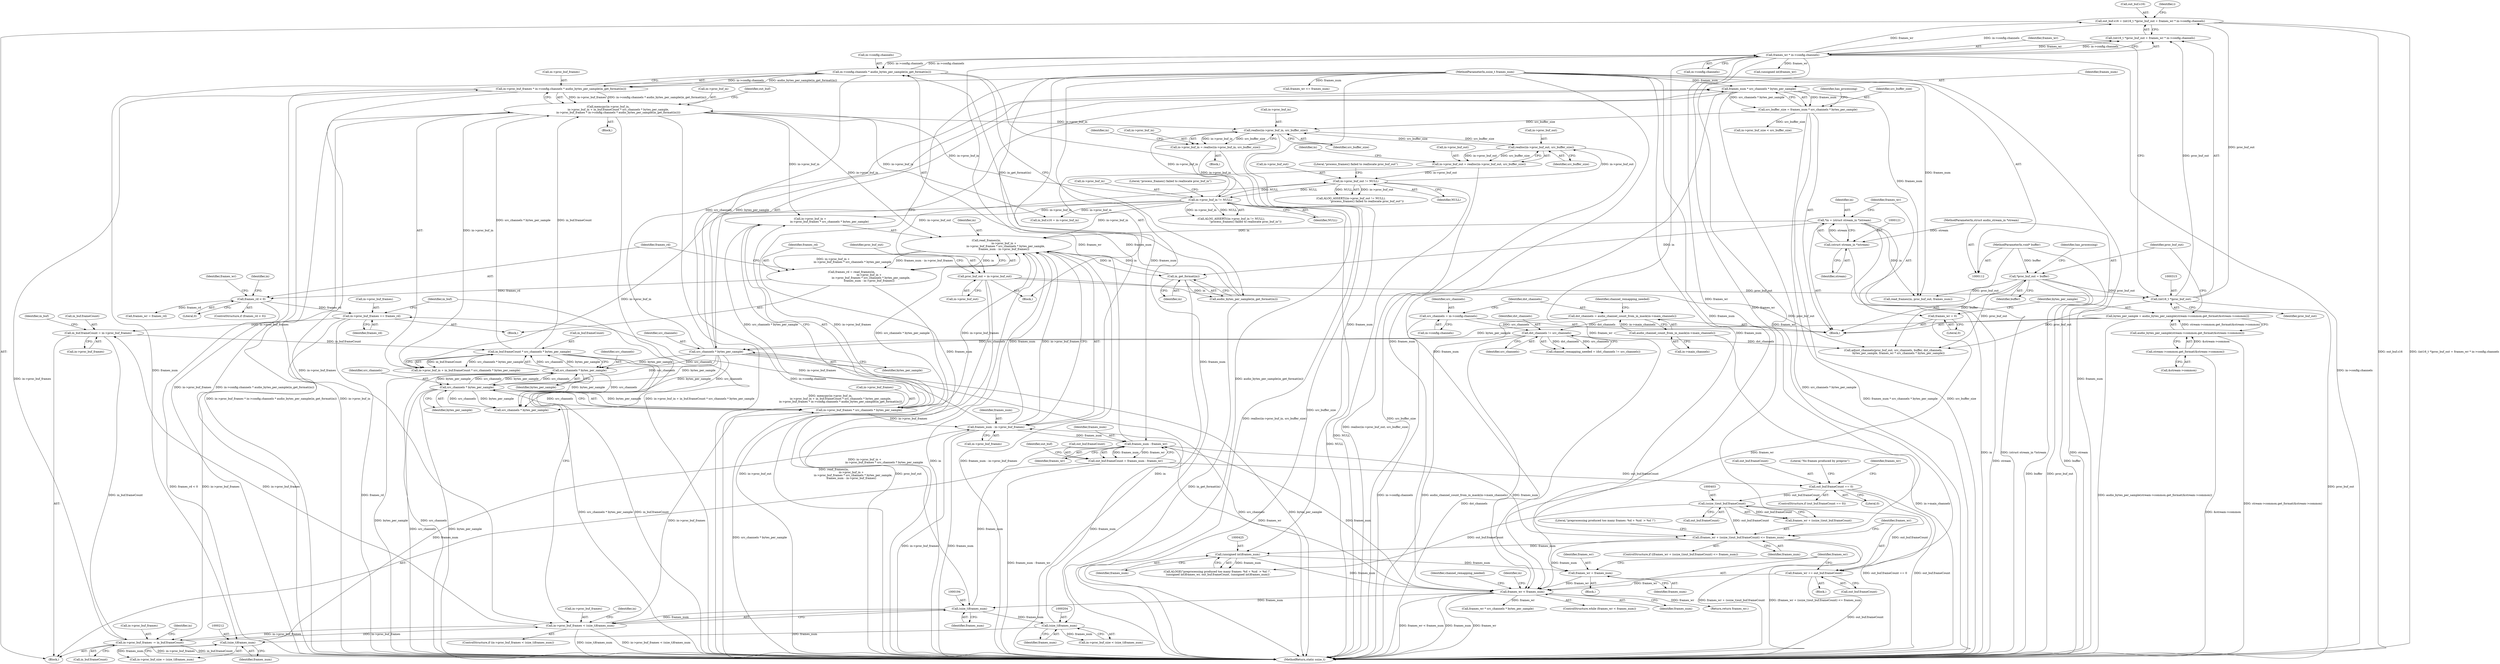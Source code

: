 digraph "1_Android_7df7ec13b1d222ac3a66797fbe432605ea8f973f@integer" {
"1000309" [label="(Call,out_buf.s16 = (int16_t *)proc_buf_out + frames_wr * in->config.channels)"];
"1000314" [label="(Call,(int16_t *)proc_buf_out)"];
"1000249" [label="(Call,proc_buf_out = in->proc_buf_out)"];
"1000243" [label="(Call,in->proc_buf_out != NULL)"];
"1000233" [label="(Call,in->proc_buf_out = realloc(in->proc_buf_out, src_buffer_size))"];
"1000237" [label="(Call,realloc(in->proc_buf_out, src_buffer_size))"];
"1000218" [label="(Call,realloc(in->proc_buf_in, src_buffer_size))"];
"1000360" [label="(Call,memcpy(in->proc_buf_in,\n                       in->proc_buf_in + in_buf.frameCount * src_channels * bytes_per_sample,\n                       in->proc_buf_frames * in->config.channels * audio_bytes_per_sample(in_get_format(in))))"];
"1000224" [label="(Call,in->proc_buf_in != NULL)"];
"1000214" [label="(Call,in->proc_buf_in = realloc(in->proc_buf_in, src_buffer_size))"];
"1000368" [label="(Call,in_buf.frameCount * src_channels * bytes_per_sample)"];
"1000288" [label="(Call,in_buf.frameCount = in->proc_buf_frames)"];
"1000283" [label="(Call,in->proc_buf_frames += frames_rd)"];
"1000275" [label="(Call,frames_rd < 0)"];
"1000254" [label="(Call,frames_rd = read_frames(in,\n                                        in->proc_buf_in +\n                                            in->proc_buf_frames * src_channels * bytes_per_sample,\n                                        frames_num - in->proc_buf_frames))"];
"1000256" [label="(Call,read_frames(in,\n                                        in->proc_buf_in +\n                                            in->proc_buf_frames * src_channels * bytes_per_sample,\n                                        frames_num - in->proc_buf_frames))"];
"1000386" [label="(Call,in_get_format(in))"];
"1000118" [label="(Call,*in = (struct stream_in *)stream)"];
"1000120" [label="(Call,(struct stream_in *)stream)"];
"1000113" [label="(MethodParameterIn,struct audio_stream_in *stream)"];
"1000262" [label="(Call,in->proc_buf_frames * src_channels * bytes_per_sample)"];
"1000189" [label="(Call,in->proc_buf_frames < (size_t)frames_num)"];
"1000348" [label="(Call,in->proc_buf_frames -= in_buf.frameCount)"];
"1000375" [label="(Call,in->proc_buf_frames * in->config.channels * audio_bytes_per_sample(in_get_format(in)))"];
"1000379" [label="(Call,in->config.channels * audio_bytes_per_sample(in_get_format(in)))"];
"1000317" [label="(Call,frames_wr * in->config.channels)"];
"1000306" [label="(Call,frames_num - frames_wr)"];
"1000193" [label="(Call,(size_t)frames_num)"];
"1000184" [label="(Call,frames_wr < frames_num)"];
"1000427" [label="(Call,frames_wr = frames_num)"];
"1000424" [label="(Call,(unsigned int)frames_num)"];
"1000399" [label="(Call,(frames_wr + (ssize_t)out_buf.frameCount) <= frames_num)"];
"1000402" [label="(Call,(ssize_t)out_buf.frameCount)"];
"1000389" [label="(Call,out_buf.frameCount == 0)"];
"1000302" [label="(Call,out_buf.frameCount = frames_num - frames_wr)"];
"1000115" [label="(MethodParameterIn,ssize_t frames_num)"];
"1000124" [label="(Call,frames_wr = 0)"];
"1000409" [label="(Call,frames_wr += out_buf.frameCount)"];
"1000175" [label="(Call,frames_num * src_channels * bytes_per_sample)"];
"1000177" [label="(Call,src_channels * bytes_per_sample)"];
"1000169" [label="(Call,dst_channels != src_channels)"];
"1000160" [label="(Call,dst_channels = audio_channel_count_from_in_mask(in->main_channels))"];
"1000162" [label="(Call,audio_channel_count_from_in_mask(in->main_channels))"];
"1000152" [label="(Call,src_channels = in->config.channels)"];
"1000128" [label="(Call,bytes_per_sample = audio_bytes_per_sample(stream->common.get_format(&stream->common)))"];
"1000130" [label="(Call,audio_bytes_per_sample(stream->common.get_format(&stream->common)))"];
"1000131" [label="(Call,stream->common.get_format(&stream->common))"];
"1000269" [label="(Call,frames_num - in->proc_buf_frames)"];
"1000211" [label="(Call,(size_t)frames_num)"];
"1000203" [label="(Call,(size_t)frames_num)"];
"1000385" [label="(Call,audio_bytes_per_sample(in_get_format(in)))"];
"1000266" [label="(Call,src_channels * bytes_per_sample)"];
"1000372" [label="(Call,src_channels * bytes_per_sample)"];
"1000173" [label="(Call,src_buffer_size = frames_num * src_channels * bytes_per_sample)"];
"1000137" [label="(Call,*proc_buf_out = buffer)"];
"1000114" [label="(MethodParameterIn,void* buffer)"];
"1000480" [label="(Identifier,channel_remapping_needed)"];
"1000436" [label="(Call,in->proc_buf_size < src_buffer_size)"];
"1000375" [label="(Call,in->proc_buf_frames * in->config.channels * audio_bytes_per_sample(in_get_format(in)))"];
"1000122" [label="(Identifier,stream)"];
"1000124" [label="(Call,frames_wr = 0)"];
"1000388" [label="(ControlStructure,if (out_buf.frameCount == 0))"];
"1000131" [label="(Call,stream->common.get_format(&stream->common))"];
"1000415" [label="(Block,)"];
"1000174" [label="(Identifier,src_buffer_size)"];
"1000357" [label="(Identifier,in)"];
"1000396" [label="(Literal,\"No frames produced by preproc\")"];
"1000310" [label="(Call,out_buf.s16)"];
"1000386" [label="(Call,in_get_format(in))"];
"1000401" [label="(Identifier,frames_wr)"];
"1000234" [label="(Call,in->proc_buf_out)"];
"1000385" [label="(Call,audio_bytes_per_sample(in_get_format(in)))"];
"1000311" [label="(Identifier,out_buf)"];
"1000138" [label="(Identifier,proc_buf_out)"];
"1000173" [label="(Call,src_buffer_size = frames_num * src_channels * bytes_per_sample)"];
"1000376" [label="(Call,in->proc_buf_frames)"];
"1000213" [label="(Identifier,frames_num)"];
"1000243" [label="(Call,in->proc_buf_out != NULL)"];
"1000237" [label="(Call,realloc(in->proc_buf_out, src_buffer_size))"];
"1000196" [label="(Block,)"];
"1000211" [label="(Call,(size_t)frames_num)"];
"1000199" [label="(Call,in->proc_buf_size < (size_t)frames_num)"];
"1000393" [label="(Literal,0)"];
"1000226" [label="(Identifier,in)"];
"1000171" [label="(Identifier,src_channels)"];
"1000279" [label="(Call,frames_wr = frames_rd)"];
"1000115" [label="(MethodParameterIn,ssize_t frames_num)"];
"1000317" [label="(Call,frames_wr * in->config.channels)"];
"1000232" [label="(Block,)"];
"1000389" [label="(Call,out_buf.frameCount == 0)"];
"1000118" [label="(Call,*in = (struct stream_in *)stream)"];
"1000193" [label="(Call,(size_t)frames_num)"];
"1000130" [label="(Call,audio_bytes_per_sample(stream->common.get_format(&stream->common)))"];
"1000411" [label="(Call,out_buf.frameCount)"];
"1000404" [label="(Call,out_buf.frameCount)"];
"1000262" [label="(Call,in->proc_buf_frames * src_channels * bytes_per_sample)"];
"1000250" [label="(Identifier,proc_buf_out)"];
"1000255" [label="(Identifier,frames_rd)"];
"1000218" [label="(Call,realloc(in->proc_buf_in, src_buffer_size))"];
"1000360" [label="(Call,memcpy(in->proc_buf_in,\n                       in->proc_buf_in + in_buf.frameCount * src_channels * bytes_per_sample,\n                       in->proc_buf_frames * in->config.channels * audio_bytes_per_sample(in_get_format(in))))"];
"1000408" [label="(Block,)"];
"1000247" [label="(Identifier,NULL)"];
"1000270" [label="(Identifier,frames_num)"];
"1000125" [label="(Identifier,frames_wr)"];
"1000244" [label="(Call,in->proc_buf_out)"];
"1000206" [label="(Block,)"];
"1000190" [label="(Call,in->proc_buf_frames)"];
"1000409" [label="(Call,frames_wr += out_buf.frameCount)"];
"1000179" [label="(Identifier,bytes_per_sample)"];
"1000160" [label="(Call,dst_channels = audio_channel_count_from_in_mask(in->main_channels))"];
"1000120" [label="(Call,(struct stream_in *)stream)"];
"1000398" [label="(ControlStructure,if ((frames_wr + (ssize_t)out_buf.frameCount) <= frames_num))"];
"1000169" [label="(Call,dst_channels != src_channels)"];
"1000191" [label="(Identifier,in)"];
"1000274" [label="(ControlStructure,if (frames_rd < 0))"];
"1000288" [label="(Call,in_buf.frameCount = in->proc_buf_frames)"];
"1000297" [label="(Identifier,in_buf)"];
"1000263" [label="(Call,in->proc_buf_frames)"];
"1000167" [label="(Call,channel_remapping_needed = (dst_channels != src_channels))"];
"1000203" [label="(Call,(size_t)frames_num)"];
"1000373" [label="(Identifier,src_channels)"];
"1000116" [label="(Block,)"];
"1000314" [label="(Call,(int16_t *)proc_buf_out)"];
"1000285" [label="(Identifier,in)"];
"1000181" [label="(Identifier,has_processing)"];
"1000429" [label="(Identifier,frames_num)"];
"1000407" [label="(Identifier,frames_num)"];
"1000380" [label="(Call,in->config.channels)"];
"1000284" [label="(Call,in->proc_buf_frames)"];
"1000177" [label="(Call,src_channels * bytes_per_sample)"];
"1000349" [label="(Call,in->proc_buf_frames)"];
"1000153" [label="(Identifier,src_channels)"];
"1000225" [label="(Call,in->proc_buf_in)"];
"1000189" [label="(Call,in->proc_buf_frames < (size_t)frames_num)"];
"1000428" [label="(Identifier,frames_wr)"];
"1000184" [label="(Call,frames_wr < frames_num)"];
"1000402" [label="(Call,(ssize_t)out_buf.frameCount)"];
"1000399" [label="(Call,(frames_wr + (ssize_t)out_buf.frameCount) <= frames_num)"];
"1000424" [label="(Call,(unsigned int)frames_num)"];
"1000308" [label="(Identifier,frames_wr)"];
"1000113" [label="(MethodParameterIn,struct audio_stream_in *stream)"];
"1000493" [label="(Call,src_channels * bytes_per_sample)"];
"1000187" [label="(Block,)"];
"1000163" [label="(Call,in->main_channels)"];
"1000257" [label="(Identifier,in)"];
"1000215" [label="(Call,in->proc_buf_in)"];
"1000313" [label="(Call,(int16_t *)proc_buf_out + frames_wr * in->config.channels)"];
"1000152" [label="(Call,src_channels = in->config.channels)"];
"1000114" [label="(MethodParameterIn,void* buffer)"];
"1000242" [label="(Call,ALOG_ASSERT((in->proc_buf_out != NULL),\n                                    \"process_frames() failed to reallocate proc_buf_out\"))"];
"1000251" [label="(Call,in->proc_buf_out)"];
"1000318" [label="(Identifier,frames_wr)"];
"1000229" [label="(Literal,\"process_frames() failed to reallocate proc_buf_in\")"];
"1000307" [label="(Identifier,frames_num)"];
"1000223" [label="(Call,ALOG_ASSERT((in->proc_buf_in != NULL),\n                                \"process_frames() failed to reallocate proc_buf_in\"))"];
"1000224" [label="(Call,in->proc_buf_in != NULL)"];
"1000132" [label="(Call,&stream->common)"];
"1000390" [label="(Call,out_buf.frameCount)"];
"1000364" [label="(Call,in->proc_buf_in + in_buf.frameCount * src_channels * bytes_per_sample)"];
"1000504" [label="(Return,return frames_wr;)"];
"1000128" [label="(Call,bytes_per_sample = audio_bytes_per_sample(stream->common.get_format(&stream->common)))"];
"1000170" [label="(Identifier,dst_channels)"];
"1000205" [label="(Identifier,frames_num)"];
"1000214" [label="(Call,in->proc_buf_in = realloc(in->proc_buf_in, src_buffer_size))"];
"1000287" [label="(Identifier,frames_rd)"];
"1000427" [label="(Call,frames_wr = frames_num)"];
"1000276" [label="(Identifier,frames_rd)"];
"1000161" [label="(Identifier,dst_channels)"];
"1000256" [label="(Call,read_frames(in,\n                                        in->proc_buf_in +\n                                            in->proc_buf_frames * src_channels * bytes_per_sample,\n                                        frames_num - in->proc_buf_frames))"];
"1000491" [label="(Call,frames_wr * src_channels * bytes_per_sample)"];
"1000374" [label="(Identifier,bytes_per_sample)"];
"1000303" [label="(Call,out_buf.frameCount)"];
"1000195" [label="(Identifier,frames_num)"];
"1000249" [label="(Call,proc_buf_out = in->proc_buf_out)"];
"1000254" [label="(Call,frames_rd = read_frames(in,\n                                        in->proc_buf_in +\n                                            in->proc_buf_frames * src_channels * bytes_per_sample,\n                                        frames_num - in->proc_buf_frames))"];
"1000219" [label="(Call,in->proc_buf_in)"];
"1000271" [label="(Call,in->proc_buf_frames)"];
"1000188" [label="(ControlStructure,if (in->proc_buf_frames < (size_t)frames_num))"];
"1000316" [label="(Identifier,proc_buf_out)"];
"1000361" [label="(Call,in->proc_buf_in)"];
"1000233" [label="(Call,in->proc_buf_out = realloc(in->proc_buf_out, src_buffer_size))"];
"1000145" [label="(Identifier,has_processing)"];
"1000485" [label="(Call,adjust_channels(proc_buf_out, src_channels, buffer, dst_channels,\n            bytes_per_sample, frames_wr * src_channels * bytes_per_sample))"];
"1000183" [label="(ControlStructure,while (frames_wr < frames_num))"];
"1000475" [label="(Call,frames_wr <= frames_num)"];
"1000372" [label="(Call,src_channels * bytes_per_sample)"];
"1000245" [label="(Identifier,in)"];
"1000302" [label="(Call,out_buf.frameCount = frames_num - frames_wr)"];
"1000283" [label="(Call,in->proc_buf_frames += frames_rd)"];
"1000248" [label="(Literal,\"process_frames() failed to reallocate proc_buf_out\")"];
"1000280" [label="(Identifier,frames_wr)"];
"1000418" [label="(Call,(unsigned int)frames_wr)"];
"1000162" [label="(Call,audio_channel_count_from_in_mask(in->main_channels))"];
"1000417" [label="(Literal,\"preprocessing produced too many frames: %d + %zd  > %d !\")"];
"1000185" [label="(Identifier,frames_wr)"];
"1000207" [label="(Call,in->proc_buf_size = (size_t)frames_num)"];
"1000269" [label="(Call,frames_num - in->proc_buf_frames)"];
"1000426" [label="(Identifier,frames_num)"];
"1000275" [label="(Call,frames_rd < 0)"];
"1000379" [label="(Call,in->config.channels * audio_bytes_per_sample(in_get_format(in)))"];
"1000326" [label="(Identifier,i)"];
"1000178" [label="(Identifier,src_channels)"];
"1000400" [label="(Call,frames_wr + (ssize_t)out_buf.frameCount)"];
"1000289" [label="(Call,in_buf.frameCount)"];
"1000119" [label="(Identifier,in)"];
"1000309" [label="(Call,out_buf.s16 = (int16_t *)proc_buf_out + frames_wr * in->config.channels)"];
"1000175" [label="(Call,frames_num * src_channels * bytes_per_sample)"];
"1000228" [label="(Identifier,NULL)"];
"1000139" [label="(Identifier,buffer)"];
"1000186" [label="(Identifier,frames_num)"];
"1000387" [label="(Identifier,in)"];
"1000290" [label="(Identifier,in_buf)"];
"1000201" [label="(Identifier,in)"];
"1000129" [label="(Identifier,bytes_per_sample)"];
"1000176" [label="(Identifier,frames_num)"];
"1000137" [label="(Call,*proc_buf_out = buffer)"];
"1000319" [label="(Call,in->config.channels)"];
"1000470" [label="(Call,read_frames(in, proc_buf_out, frames_num))"];
"1000238" [label="(Call,in->proc_buf_out)"];
"1000506" [label="(MethodReturn,static ssize_t)"];
"1000410" [label="(Identifier,frames_wr)"];
"1000267" [label="(Identifier,src_channels)"];
"1000222" [label="(Identifier,src_buffer_size)"];
"1000391" [label="(Identifier,out_buf)"];
"1000352" [label="(Call,in_buf.frameCount)"];
"1000241" [label="(Identifier,src_buffer_size)"];
"1000295" [label="(Call,in_buf.s16 = in->proc_buf_in)"];
"1000348" [label="(Call,in->proc_buf_frames -= in_buf.frameCount)"];
"1000154" [label="(Call,in->config.channels)"];
"1000277" [label="(Literal,0)"];
"1000359" [label="(Block,)"];
"1000126" [label="(Literal,0)"];
"1000416" [label="(Call,ALOGE(\"preprocessing produced too many frames: %d + %zd  > %d !\",\n (unsigned int)frames_wr, out_buf.frameCount, (unsigned int)frames_num))"];
"1000292" [label="(Call,in->proc_buf_frames)"];
"1000168" [label="(Identifier,channel_remapping_needed)"];
"1000268" [label="(Identifier,bytes_per_sample)"];
"1000306" [label="(Call,frames_num - frames_wr)"];
"1000369" [label="(Call,in_buf.frameCount)"];
"1000258" [label="(Call,in->proc_buf_in +\n                                            in->proc_buf_frames * src_channels * bytes_per_sample)"];
"1000368" [label="(Call,in_buf.frameCount * src_channels * bytes_per_sample)"];
"1000266" [label="(Call,src_channels * bytes_per_sample)"];
"1000309" -> "1000187"  [label="AST: "];
"1000309" -> "1000313"  [label="CFG: "];
"1000310" -> "1000309"  [label="AST: "];
"1000313" -> "1000309"  [label="AST: "];
"1000326" -> "1000309"  [label="CFG: "];
"1000309" -> "1000506"  [label="DDG: out_buf.s16"];
"1000309" -> "1000506"  [label="DDG: (int16_t *)proc_buf_out + frames_wr * in->config.channels"];
"1000314" -> "1000309"  [label="DDG: proc_buf_out"];
"1000317" -> "1000309"  [label="DDG: frames_wr"];
"1000317" -> "1000309"  [label="DDG: in->config.channels"];
"1000314" -> "1000313"  [label="AST: "];
"1000314" -> "1000316"  [label="CFG: "];
"1000315" -> "1000314"  [label="AST: "];
"1000316" -> "1000314"  [label="AST: "];
"1000318" -> "1000314"  [label="CFG: "];
"1000314" -> "1000506"  [label="DDG: proc_buf_out"];
"1000314" -> "1000313"  [label="DDG: proc_buf_out"];
"1000249" -> "1000314"  [label="DDG: proc_buf_out"];
"1000137" -> "1000314"  [label="DDG: proc_buf_out"];
"1000314" -> "1000485"  [label="DDG: proc_buf_out"];
"1000249" -> "1000232"  [label="AST: "];
"1000249" -> "1000251"  [label="CFG: "];
"1000250" -> "1000249"  [label="AST: "];
"1000251" -> "1000249"  [label="AST: "];
"1000255" -> "1000249"  [label="CFG: "];
"1000249" -> "1000506"  [label="DDG: in->proc_buf_out"];
"1000249" -> "1000506"  [label="DDG: proc_buf_out"];
"1000243" -> "1000249"  [label="DDG: in->proc_buf_out"];
"1000249" -> "1000485"  [label="DDG: proc_buf_out"];
"1000243" -> "1000242"  [label="AST: "];
"1000243" -> "1000247"  [label="CFG: "];
"1000244" -> "1000243"  [label="AST: "];
"1000247" -> "1000243"  [label="AST: "];
"1000248" -> "1000243"  [label="CFG: "];
"1000243" -> "1000506"  [label="DDG: NULL"];
"1000243" -> "1000224"  [label="DDG: NULL"];
"1000243" -> "1000237"  [label="DDG: in->proc_buf_out"];
"1000243" -> "1000242"  [label="DDG: in->proc_buf_out"];
"1000243" -> "1000242"  [label="DDG: NULL"];
"1000233" -> "1000243"  [label="DDG: in->proc_buf_out"];
"1000224" -> "1000243"  [label="DDG: NULL"];
"1000233" -> "1000232"  [label="AST: "];
"1000233" -> "1000237"  [label="CFG: "];
"1000234" -> "1000233"  [label="AST: "];
"1000237" -> "1000233"  [label="AST: "];
"1000245" -> "1000233"  [label="CFG: "];
"1000233" -> "1000506"  [label="DDG: realloc(in->proc_buf_out, src_buffer_size)"];
"1000237" -> "1000233"  [label="DDG: in->proc_buf_out"];
"1000237" -> "1000233"  [label="DDG: src_buffer_size"];
"1000237" -> "1000241"  [label="CFG: "];
"1000238" -> "1000237"  [label="AST: "];
"1000241" -> "1000237"  [label="AST: "];
"1000237" -> "1000506"  [label="DDG: src_buffer_size"];
"1000237" -> "1000218"  [label="DDG: src_buffer_size"];
"1000218" -> "1000237"  [label="DDG: src_buffer_size"];
"1000218" -> "1000214"  [label="AST: "];
"1000218" -> "1000222"  [label="CFG: "];
"1000219" -> "1000218"  [label="AST: "];
"1000222" -> "1000218"  [label="AST: "];
"1000214" -> "1000218"  [label="CFG: "];
"1000218" -> "1000506"  [label="DDG: src_buffer_size"];
"1000218" -> "1000214"  [label="DDG: in->proc_buf_in"];
"1000218" -> "1000214"  [label="DDG: src_buffer_size"];
"1000360" -> "1000218"  [label="DDG: in->proc_buf_in"];
"1000224" -> "1000218"  [label="DDG: in->proc_buf_in"];
"1000173" -> "1000218"  [label="DDG: src_buffer_size"];
"1000360" -> "1000359"  [label="AST: "];
"1000360" -> "1000375"  [label="CFG: "];
"1000361" -> "1000360"  [label="AST: "];
"1000364" -> "1000360"  [label="AST: "];
"1000375" -> "1000360"  [label="AST: "];
"1000391" -> "1000360"  [label="CFG: "];
"1000360" -> "1000506"  [label="DDG: in->proc_buf_frames * in->config.channels * audio_bytes_per_sample(in_get_format(in))"];
"1000360" -> "1000506"  [label="DDG: in->proc_buf_in"];
"1000360" -> "1000506"  [label="DDG: in->proc_buf_in + in_buf.frameCount * src_channels * bytes_per_sample"];
"1000360" -> "1000506"  [label="DDG: memcpy(in->proc_buf_in,\n                       in->proc_buf_in + in_buf.frameCount * src_channels * bytes_per_sample,\n                       in->proc_buf_frames * in->config.channels * audio_bytes_per_sample(in_get_format(in)))"];
"1000360" -> "1000256"  [label="DDG: in->proc_buf_in"];
"1000360" -> "1000258"  [label="DDG: in->proc_buf_in"];
"1000360" -> "1000295"  [label="DDG: in->proc_buf_in"];
"1000224" -> "1000360"  [label="DDG: in->proc_buf_in"];
"1000368" -> "1000360"  [label="DDG: in_buf.frameCount"];
"1000368" -> "1000360"  [label="DDG: src_channels * bytes_per_sample"];
"1000360" -> "1000364"  [label="DDG: in->proc_buf_in"];
"1000375" -> "1000360"  [label="DDG: in->proc_buf_frames"];
"1000375" -> "1000360"  [label="DDG: in->config.channels * audio_bytes_per_sample(in_get_format(in))"];
"1000224" -> "1000223"  [label="AST: "];
"1000224" -> "1000228"  [label="CFG: "];
"1000225" -> "1000224"  [label="AST: "];
"1000228" -> "1000224"  [label="AST: "];
"1000229" -> "1000224"  [label="CFG: "];
"1000224" -> "1000506"  [label="DDG: NULL"];
"1000224" -> "1000223"  [label="DDG: in->proc_buf_in"];
"1000224" -> "1000223"  [label="DDG: NULL"];
"1000214" -> "1000224"  [label="DDG: in->proc_buf_in"];
"1000224" -> "1000256"  [label="DDG: in->proc_buf_in"];
"1000224" -> "1000258"  [label="DDG: in->proc_buf_in"];
"1000224" -> "1000295"  [label="DDG: in->proc_buf_in"];
"1000224" -> "1000364"  [label="DDG: in->proc_buf_in"];
"1000214" -> "1000206"  [label="AST: "];
"1000215" -> "1000214"  [label="AST: "];
"1000226" -> "1000214"  [label="CFG: "];
"1000214" -> "1000506"  [label="DDG: realloc(in->proc_buf_in, src_buffer_size)"];
"1000368" -> "1000364"  [label="AST: "];
"1000368" -> "1000372"  [label="CFG: "];
"1000369" -> "1000368"  [label="AST: "];
"1000372" -> "1000368"  [label="AST: "];
"1000364" -> "1000368"  [label="CFG: "];
"1000368" -> "1000506"  [label="DDG: in_buf.frameCount"];
"1000368" -> "1000506"  [label="DDG: src_channels * bytes_per_sample"];
"1000368" -> "1000364"  [label="DDG: in_buf.frameCount"];
"1000368" -> "1000364"  [label="DDG: src_channels * bytes_per_sample"];
"1000288" -> "1000368"  [label="DDG: in_buf.frameCount"];
"1000372" -> "1000368"  [label="DDG: src_channels"];
"1000372" -> "1000368"  [label="DDG: bytes_per_sample"];
"1000288" -> "1000187"  [label="AST: "];
"1000288" -> "1000292"  [label="CFG: "];
"1000289" -> "1000288"  [label="AST: "];
"1000292" -> "1000288"  [label="AST: "];
"1000297" -> "1000288"  [label="CFG: "];
"1000283" -> "1000288"  [label="DDG: in->proc_buf_frames"];
"1000189" -> "1000288"  [label="DDG: in->proc_buf_frames"];
"1000288" -> "1000348"  [label="DDG: in_buf.frameCount"];
"1000283" -> "1000196"  [label="AST: "];
"1000283" -> "1000287"  [label="CFG: "];
"1000284" -> "1000283"  [label="AST: "];
"1000287" -> "1000283"  [label="AST: "];
"1000290" -> "1000283"  [label="CFG: "];
"1000283" -> "1000506"  [label="DDG: frames_rd"];
"1000275" -> "1000283"  [label="DDG: frames_rd"];
"1000269" -> "1000283"  [label="DDG: in->proc_buf_frames"];
"1000283" -> "1000348"  [label="DDG: in->proc_buf_frames"];
"1000275" -> "1000274"  [label="AST: "];
"1000275" -> "1000277"  [label="CFG: "];
"1000276" -> "1000275"  [label="AST: "];
"1000277" -> "1000275"  [label="AST: "];
"1000280" -> "1000275"  [label="CFG: "];
"1000285" -> "1000275"  [label="CFG: "];
"1000275" -> "1000506"  [label="DDG: frames_rd < 0"];
"1000254" -> "1000275"  [label="DDG: frames_rd"];
"1000275" -> "1000279"  [label="DDG: frames_rd"];
"1000254" -> "1000196"  [label="AST: "];
"1000254" -> "1000256"  [label="CFG: "];
"1000255" -> "1000254"  [label="AST: "];
"1000256" -> "1000254"  [label="AST: "];
"1000276" -> "1000254"  [label="CFG: "];
"1000254" -> "1000506"  [label="DDG: read_frames(in,\n                                        in->proc_buf_in +\n                                            in->proc_buf_frames * src_channels * bytes_per_sample,\n                                        frames_num - in->proc_buf_frames)"];
"1000256" -> "1000254"  [label="DDG: in"];
"1000256" -> "1000254"  [label="DDG: in->proc_buf_in +\n                                            in->proc_buf_frames * src_channels * bytes_per_sample"];
"1000256" -> "1000254"  [label="DDG: frames_num - in->proc_buf_frames"];
"1000256" -> "1000269"  [label="CFG: "];
"1000257" -> "1000256"  [label="AST: "];
"1000258" -> "1000256"  [label="AST: "];
"1000269" -> "1000256"  [label="AST: "];
"1000256" -> "1000506"  [label="DDG: frames_num - in->proc_buf_frames"];
"1000256" -> "1000506"  [label="DDG: in->proc_buf_in +\n                                            in->proc_buf_frames * src_channels * bytes_per_sample"];
"1000256" -> "1000506"  [label="DDG: in"];
"1000386" -> "1000256"  [label="DDG: in"];
"1000118" -> "1000256"  [label="DDG: in"];
"1000262" -> "1000256"  [label="DDG: in->proc_buf_frames"];
"1000262" -> "1000256"  [label="DDG: src_channels * bytes_per_sample"];
"1000269" -> "1000256"  [label="DDG: frames_num"];
"1000269" -> "1000256"  [label="DDG: in->proc_buf_frames"];
"1000256" -> "1000386"  [label="DDG: in"];
"1000386" -> "1000385"  [label="AST: "];
"1000386" -> "1000387"  [label="CFG: "];
"1000387" -> "1000386"  [label="AST: "];
"1000385" -> "1000386"  [label="CFG: "];
"1000386" -> "1000506"  [label="DDG: in"];
"1000386" -> "1000385"  [label="DDG: in"];
"1000118" -> "1000386"  [label="DDG: in"];
"1000118" -> "1000116"  [label="AST: "];
"1000118" -> "1000120"  [label="CFG: "];
"1000119" -> "1000118"  [label="AST: "];
"1000120" -> "1000118"  [label="AST: "];
"1000125" -> "1000118"  [label="CFG: "];
"1000118" -> "1000506"  [label="DDG: (struct stream_in *)stream"];
"1000118" -> "1000506"  [label="DDG: in"];
"1000120" -> "1000118"  [label="DDG: stream"];
"1000118" -> "1000470"  [label="DDG: in"];
"1000120" -> "1000122"  [label="CFG: "];
"1000121" -> "1000120"  [label="AST: "];
"1000122" -> "1000120"  [label="AST: "];
"1000120" -> "1000506"  [label="DDG: stream"];
"1000113" -> "1000120"  [label="DDG: stream"];
"1000113" -> "1000112"  [label="AST: "];
"1000113" -> "1000506"  [label="DDG: stream"];
"1000262" -> "1000258"  [label="AST: "];
"1000262" -> "1000266"  [label="CFG: "];
"1000263" -> "1000262"  [label="AST: "];
"1000266" -> "1000262"  [label="AST: "];
"1000258" -> "1000262"  [label="CFG: "];
"1000262" -> "1000506"  [label="DDG: src_channels * bytes_per_sample"];
"1000262" -> "1000258"  [label="DDG: in->proc_buf_frames"];
"1000262" -> "1000258"  [label="DDG: src_channels * bytes_per_sample"];
"1000189" -> "1000262"  [label="DDG: in->proc_buf_frames"];
"1000266" -> "1000262"  [label="DDG: src_channels"];
"1000266" -> "1000262"  [label="DDG: bytes_per_sample"];
"1000262" -> "1000269"  [label="DDG: in->proc_buf_frames"];
"1000189" -> "1000188"  [label="AST: "];
"1000189" -> "1000193"  [label="CFG: "];
"1000190" -> "1000189"  [label="AST: "];
"1000193" -> "1000189"  [label="AST: "];
"1000201" -> "1000189"  [label="CFG: "];
"1000290" -> "1000189"  [label="CFG: "];
"1000189" -> "1000506"  [label="DDG: in->proc_buf_frames < (size_t)frames_num"];
"1000189" -> "1000506"  [label="DDG: (size_t)frames_num"];
"1000348" -> "1000189"  [label="DDG: in->proc_buf_frames"];
"1000375" -> "1000189"  [label="DDG: in->proc_buf_frames"];
"1000193" -> "1000189"  [label="DDG: frames_num"];
"1000189" -> "1000348"  [label="DDG: in->proc_buf_frames"];
"1000348" -> "1000187"  [label="AST: "];
"1000348" -> "1000352"  [label="CFG: "];
"1000349" -> "1000348"  [label="AST: "];
"1000352" -> "1000348"  [label="AST: "];
"1000357" -> "1000348"  [label="CFG: "];
"1000348" -> "1000506"  [label="DDG: in->proc_buf_frames"];
"1000348" -> "1000506"  [label="DDG: in_buf.frameCount"];
"1000348" -> "1000375"  [label="DDG: in->proc_buf_frames"];
"1000375" -> "1000379"  [label="CFG: "];
"1000376" -> "1000375"  [label="AST: "];
"1000379" -> "1000375"  [label="AST: "];
"1000375" -> "1000506"  [label="DDG: in->proc_buf_frames"];
"1000375" -> "1000506"  [label="DDG: in->config.channels * audio_bytes_per_sample(in_get_format(in))"];
"1000379" -> "1000375"  [label="DDG: in->config.channels"];
"1000379" -> "1000375"  [label="DDG: audio_bytes_per_sample(in_get_format(in))"];
"1000379" -> "1000385"  [label="CFG: "];
"1000380" -> "1000379"  [label="AST: "];
"1000385" -> "1000379"  [label="AST: "];
"1000379" -> "1000506"  [label="DDG: in->config.channels"];
"1000379" -> "1000506"  [label="DDG: audio_bytes_per_sample(in_get_format(in))"];
"1000379" -> "1000317"  [label="DDG: in->config.channels"];
"1000317" -> "1000379"  [label="DDG: in->config.channels"];
"1000385" -> "1000379"  [label="DDG: in_get_format(in)"];
"1000317" -> "1000313"  [label="AST: "];
"1000317" -> "1000319"  [label="CFG: "];
"1000318" -> "1000317"  [label="AST: "];
"1000319" -> "1000317"  [label="AST: "];
"1000313" -> "1000317"  [label="CFG: "];
"1000317" -> "1000506"  [label="DDG: in->config.channels"];
"1000317" -> "1000184"  [label="DDG: frames_wr"];
"1000317" -> "1000313"  [label="DDG: frames_wr"];
"1000317" -> "1000313"  [label="DDG: in->config.channels"];
"1000306" -> "1000317"  [label="DDG: frames_wr"];
"1000317" -> "1000399"  [label="DDG: frames_wr"];
"1000317" -> "1000400"  [label="DDG: frames_wr"];
"1000317" -> "1000409"  [label="DDG: frames_wr"];
"1000317" -> "1000418"  [label="DDG: frames_wr"];
"1000306" -> "1000302"  [label="AST: "];
"1000306" -> "1000308"  [label="CFG: "];
"1000307" -> "1000306"  [label="AST: "];
"1000308" -> "1000306"  [label="AST: "];
"1000302" -> "1000306"  [label="CFG: "];
"1000306" -> "1000184"  [label="DDG: frames_num"];
"1000306" -> "1000302"  [label="DDG: frames_num"];
"1000306" -> "1000302"  [label="DDG: frames_wr"];
"1000193" -> "1000306"  [label="DDG: frames_num"];
"1000269" -> "1000306"  [label="DDG: frames_num"];
"1000115" -> "1000306"  [label="DDG: frames_num"];
"1000184" -> "1000306"  [label="DDG: frames_wr"];
"1000306" -> "1000399"  [label="DDG: frames_num"];
"1000193" -> "1000195"  [label="CFG: "];
"1000194" -> "1000193"  [label="AST: "];
"1000195" -> "1000193"  [label="AST: "];
"1000184" -> "1000193"  [label="DDG: frames_num"];
"1000115" -> "1000193"  [label="DDG: frames_num"];
"1000193" -> "1000203"  [label="DDG: frames_num"];
"1000184" -> "1000183"  [label="AST: "];
"1000184" -> "1000186"  [label="CFG: "];
"1000185" -> "1000184"  [label="AST: "];
"1000186" -> "1000184"  [label="AST: "];
"1000191" -> "1000184"  [label="CFG: "];
"1000480" -> "1000184"  [label="CFG: "];
"1000184" -> "1000506"  [label="DDG: frames_num"];
"1000184" -> "1000506"  [label="DDG: frames_wr"];
"1000184" -> "1000506"  [label="DDG: frames_wr < frames_num"];
"1000427" -> "1000184"  [label="DDG: frames_wr"];
"1000124" -> "1000184"  [label="DDG: frames_wr"];
"1000409" -> "1000184"  [label="DDG: frames_wr"];
"1000175" -> "1000184"  [label="DDG: frames_num"];
"1000399" -> "1000184"  [label="DDG: frames_num"];
"1000115" -> "1000184"  [label="DDG: frames_num"];
"1000424" -> "1000184"  [label="DDG: frames_num"];
"1000184" -> "1000491"  [label="DDG: frames_wr"];
"1000184" -> "1000504"  [label="DDG: frames_wr"];
"1000427" -> "1000415"  [label="AST: "];
"1000427" -> "1000429"  [label="CFG: "];
"1000428" -> "1000427"  [label="AST: "];
"1000429" -> "1000427"  [label="AST: "];
"1000185" -> "1000427"  [label="CFG: "];
"1000424" -> "1000427"  [label="DDG: frames_num"];
"1000115" -> "1000427"  [label="DDG: frames_num"];
"1000424" -> "1000416"  [label="AST: "];
"1000424" -> "1000426"  [label="CFG: "];
"1000425" -> "1000424"  [label="AST: "];
"1000426" -> "1000424"  [label="AST: "];
"1000416" -> "1000424"  [label="CFG: "];
"1000424" -> "1000416"  [label="DDG: frames_num"];
"1000399" -> "1000424"  [label="DDG: frames_num"];
"1000115" -> "1000424"  [label="DDG: frames_num"];
"1000399" -> "1000398"  [label="AST: "];
"1000399" -> "1000407"  [label="CFG: "];
"1000400" -> "1000399"  [label="AST: "];
"1000407" -> "1000399"  [label="AST: "];
"1000410" -> "1000399"  [label="CFG: "];
"1000417" -> "1000399"  [label="CFG: "];
"1000399" -> "1000506"  [label="DDG: frames_wr + (ssize_t)out_buf.frameCount"];
"1000399" -> "1000506"  [label="DDG: (frames_wr + (ssize_t)out_buf.frameCount) <= frames_num"];
"1000402" -> "1000399"  [label="DDG: out_buf.frameCount"];
"1000115" -> "1000399"  [label="DDG: frames_num"];
"1000402" -> "1000400"  [label="AST: "];
"1000402" -> "1000404"  [label="CFG: "];
"1000403" -> "1000402"  [label="AST: "];
"1000404" -> "1000402"  [label="AST: "];
"1000400" -> "1000402"  [label="CFG: "];
"1000402" -> "1000400"  [label="DDG: out_buf.frameCount"];
"1000389" -> "1000402"  [label="DDG: out_buf.frameCount"];
"1000402" -> "1000409"  [label="DDG: out_buf.frameCount"];
"1000402" -> "1000416"  [label="DDG: out_buf.frameCount"];
"1000389" -> "1000388"  [label="AST: "];
"1000389" -> "1000393"  [label="CFG: "];
"1000390" -> "1000389"  [label="AST: "];
"1000393" -> "1000389"  [label="AST: "];
"1000396" -> "1000389"  [label="CFG: "];
"1000401" -> "1000389"  [label="CFG: "];
"1000389" -> "1000506"  [label="DDG: out_buf.frameCount == 0"];
"1000389" -> "1000506"  [label="DDG: out_buf.frameCount"];
"1000302" -> "1000389"  [label="DDG: out_buf.frameCount"];
"1000302" -> "1000187"  [label="AST: "];
"1000303" -> "1000302"  [label="AST: "];
"1000311" -> "1000302"  [label="CFG: "];
"1000302" -> "1000506"  [label="DDG: frames_num - frames_wr"];
"1000115" -> "1000112"  [label="AST: "];
"1000115" -> "1000506"  [label="DDG: frames_num"];
"1000115" -> "1000175"  [label="DDG: frames_num"];
"1000115" -> "1000203"  [label="DDG: frames_num"];
"1000115" -> "1000211"  [label="DDG: frames_num"];
"1000115" -> "1000269"  [label="DDG: frames_num"];
"1000115" -> "1000470"  [label="DDG: frames_num"];
"1000115" -> "1000475"  [label="DDG: frames_num"];
"1000124" -> "1000116"  [label="AST: "];
"1000124" -> "1000126"  [label="CFG: "];
"1000125" -> "1000124"  [label="AST: "];
"1000126" -> "1000124"  [label="AST: "];
"1000129" -> "1000124"  [label="CFG: "];
"1000409" -> "1000408"  [label="AST: "];
"1000409" -> "1000411"  [label="CFG: "];
"1000410" -> "1000409"  [label="AST: "];
"1000411" -> "1000409"  [label="AST: "];
"1000185" -> "1000409"  [label="CFG: "];
"1000409" -> "1000506"  [label="DDG: out_buf.frameCount"];
"1000175" -> "1000173"  [label="AST: "];
"1000175" -> "1000177"  [label="CFG: "];
"1000176" -> "1000175"  [label="AST: "];
"1000177" -> "1000175"  [label="AST: "];
"1000173" -> "1000175"  [label="CFG: "];
"1000175" -> "1000506"  [label="DDG: src_channels * bytes_per_sample"];
"1000175" -> "1000173"  [label="DDG: frames_num"];
"1000175" -> "1000173"  [label="DDG: src_channels * bytes_per_sample"];
"1000177" -> "1000175"  [label="DDG: src_channels"];
"1000177" -> "1000175"  [label="DDG: bytes_per_sample"];
"1000175" -> "1000470"  [label="DDG: frames_num"];
"1000177" -> "1000179"  [label="CFG: "];
"1000178" -> "1000177"  [label="AST: "];
"1000179" -> "1000177"  [label="AST: "];
"1000177" -> "1000506"  [label="DDG: src_channels"];
"1000177" -> "1000506"  [label="DDG: bytes_per_sample"];
"1000169" -> "1000177"  [label="DDG: src_channels"];
"1000128" -> "1000177"  [label="DDG: bytes_per_sample"];
"1000177" -> "1000266"  [label="DDG: src_channels"];
"1000177" -> "1000266"  [label="DDG: bytes_per_sample"];
"1000177" -> "1000372"  [label="DDG: src_channels"];
"1000177" -> "1000372"  [label="DDG: bytes_per_sample"];
"1000177" -> "1000493"  [label="DDG: src_channels"];
"1000177" -> "1000493"  [label="DDG: bytes_per_sample"];
"1000169" -> "1000167"  [label="AST: "];
"1000169" -> "1000171"  [label="CFG: "];
"1000170" -> "1000169"  [label="AST: "];
"1000171" -> "1000169"  [label="AST: "];
"1000167" -> "1000169"  [label="CFG: "];
"1000169" -> "1000506"  [label="DDG: dst_channels"];
"1000169" -> "1000167"  [label="DDG: dst_channels"];
"1000169" -> "1000167"  [label="DDG: src_channels"];
"1000160" -> "1000169"  [label="DDG: dst_channels"];
"1000152" -> "1000169"  [label="DDG: src_channels"];
"1000169" -> "1000485"  [label="DDG: dst_channels"];
"1000160" -> "1000116"  [label="AST: "];
"1000160" -> "1000162"  [label="CFG: "];
"1000161" -> "1000160"  [label="AST: "];
"1000162" -> "1000160"  [label="AST: "];
"1000168" -> "1000160"  [label="CFG: "];
"1000160" -> "1000506"  [label="DDG: audio_channel_count_from_in_mask(in->main_channels)"];
"1000162" -> "1000160"  [label="DDG: in->main_channels"];
"1000162" -> "1000163"  [label="CFG: "];
"1000163" -> "1000162"  [label="AST: "];
"1000162" -> "1000506"  [label="DDG: in->main_channels"];
"1000152" -> "1000116"  [label="AST: "];
"1000152" -> "1000154"  [label="CFG: "];
"1000153" -> "1000152"  [label="AST: "];
"1000154" -> "1000152"  [label="AST: "];
"1000161" -> "1000152"  [label="CFG: "];
"1000152" -> "1000506"  [label="DDG: in->config.channels"];
"1000128" -> "1000116"  [label="AST: "];
"1000128" -> "1000130"  [label="CFG: "];
"1000129" -> "1000128"  [label="AST: "];
"1000130" -> "1000128"  [label="AST: "];
"1000138" -> "1000128"  [label="CFG: "];
"1000128" -> "1000506"  [label="DDG: audio_bytes_per_sample(stream->common.get_format(&stream->common))"];
"1000130" -> "1000128"  [label="DDG: stream->common.get_format(&stream->common)"];
"1000130" -> "1000131"  [label="CFG: "];
"1000131" -> "1000130"  [label="AST: "];
"1000130" -> "1000506"  [label="DDG: stream->common.get_format(&stream->common)"];
"1000131" -> "1000130"  [label="DDG: &stream->common"];
"1000131" -> "1000132"  [label="CFG: "];
"1000132" -> "1000131"  [label="AST: "];
"1000131" -> "1000506"  [label="DDG: &stream->common"];
"1000269" -> "1000271"  [label="CFG: "];
"1000270" -> "1000269"  [label="AST: "];
"1000271" -> "1000269"  [label="AST: "];
"1000269" -> "1000506"  [label="DDG: frames_num"];
"1000269" -> "1000506"  [label="DDG: in->proc_buf_frames"];
"1000211" -> "1000269"  [label="DDG: frames_num"];
"1000203" -> "1000269"  [label="DDG: frames_num"];
"1000211" -> "1000207"  [label="AST: "];
"1000211" -> "1000213"  [label="CFG: "];
"1000212" -> "1000211"  [label="AST: "];
"1000213" -> "1000211"  [label="AST: "];
"1000207" -> "1000211"  [label="CFG: "];
"1000211" -> "1000207"  [label="DDG: frames_num"];
"1000203" -> "1000211"  [label="DDG: frames_num"];
"1000203" -> "1000199"  [label="AST: "];
"1000203" -> "1000205"  [label="CFG: "];
"1000204" -> "1000203"  [label="AST: "];
"1000205" -> "1000203"  [label="AST: "];
"1000199" -> "1000203"  [label="CFG: "];
"1000203" -> "1000199"  [label="DDG: frames_num"];
"1000385" -> "1000506"  [label="DDG: in_get_format(in)"];
"1000266" -> "1000268"  [label="CFG: "];
"1000267" -> "1000266"  [label="AST: "];
"1000268" -> "1000266"  [label="AST: "];
"1000266" -> "1000506"  [label="DDG: bytes_per_sample"];
"1000266" -> "1000506"  [label="DDG: src_channels"];
"1000372" -> "1000266"  [label="DDG: src_channels"];
"1000372" -> "1000266"  [label="DDG: bytes_per_sample"];
"1000266" -> "1000372"  [label="DDG: src_channels"];
"1000266" -> "1000372"  [label="DDG: bytes_per_sample"];
"1000266" -> "1000493"  [label="DDG: src_channels"];
"1000266" -> "1000493"  [label="DDG: bytes_per_sample"];
"1000372" -> "1000374"  [label="CFG: "];
"1000373" -> "1000372"  [label="AST: "];
"1000374" -> "1000372"  [label="AST: "];
"1000372" -> "1000506"  [label="DDG: src_channels"];
"1000372" -> "1000506"  [label="DDG: bytes_per_sample"];
"1000372" -> "1000493"  [label="DDG: src_channels"];
"1000372" -> "1000493"  [label="DDG: bytes_per_sample"];
"1000173" -> "1000116"  [label="AST: "];
"1000174" -> "1000173"  [label="AST: "];
"1000181" -> "1000173"  [label="CFG: "];
"1000173" -> "1000506"  [label="DDG: src_buffer_size"];
"1000173" -> "1000506"  [label="DDG: frames_num * src_channels * bytes_per_sample"];
"1000173" -> "1000436"  [label="DDG: src_buffer_size"];
"1000137" -> "1000116"  [label="AST: "];
"1000137" -> "1000139"  [label="CFG: "];
"1000138" -> "1000137"  [label="AST: "];
"1000139" -> "1000137"  [label="AST: "];
"1000145" -> "1000137"  [label="CFG: "];
"1000137" -> "1000506"  [label="DDG: buffer"];
"1000137" -> "1000506"  [label="DDG: proc_buf_out"];
"1000114" -> "1000137"  [label="DDG: buffer"];
"1000137" -> "1000470"  [label="DDG: proc_buf_out"];
"1000137" -> "1000485"  [label="DDG: proc_buf_out"];
"1000114" -> "1000112"  [label="AST: "];
"1000114" -> "1000506"  [label="DDG: buffer"];
"1000114" -> "1000485"  [label="DDG: buffer"];
}
